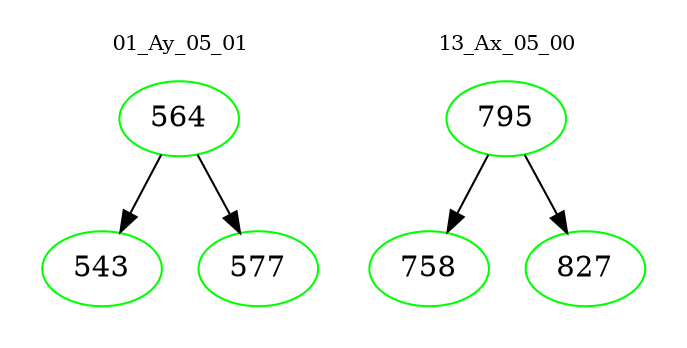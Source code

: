 digraph{
subgraph cluster_0 {
color = white
label = "01_Ay_05_01";
fontsize=10;
T0_564 [label="564", color="green"]
T0_564 -> T0_543 [color="black"]
T0_543 [label="543", color="green"]
T0_564 -> T0_577 [color="black"]
T0_577 [label="577", color="green"]
}
subgraph cluster_1 {
color = white
label = "13_Ax_05_00";
fontsize=10;
T1_795 [label="795", color="green"]
T1_795 -> T1_758 [color="black"]
T1_758 [label="758", color="green"]
T1_795 -> T1_827 [color="black"]
T1_827 [label="827", color="green"]
}
}
